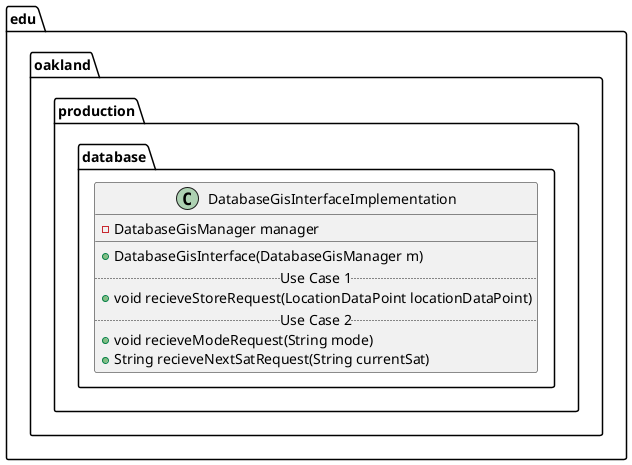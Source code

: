 @startuml DatabaseGisInterfaceImplementation

package edu.oakland.production.database {
    class DatabaseGisInterfaceImplementation {
        - DatabaseGisManager manager
        __
        + DatabaseGisInterface(DatabaseGisManager m)
        .. Use Case 1 ..
        + void recieveStoreRequest(LocationDataPoint locationDataPoint)
        .. Use Case 2 ..
        + void recieveModeRequest(String mode)
        + String recieveNextSatRequest(String currentSat)
    }
}

@enduml

